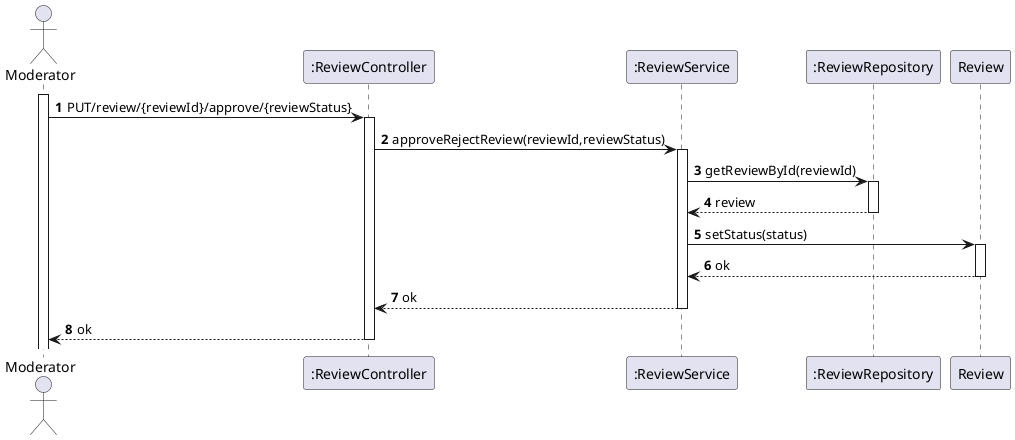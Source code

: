 @startuml
'https://plantuml.com/sequence-diagram

autoactivate on
autonumber

actor "Moderator" as User
participant ":ReviewController" as Ctrl
participant ":ReviewService" as Service
participant ":ReviewRepository" as Rep

activate User


User -> Ctrl: PUT/review/{reviewId}/approve/{reviewStatus}
Ctrl -> Service: approveRejectReview(reviewId,reviewStatus)
Service -> Rep: getReviewById(reviewId)
Rep --> Service: review
Service -> Review: setStatus(status)
Review --> Service: ok
Service --> Ctrl: ok
Ctrl --> User: ok
@enduml

